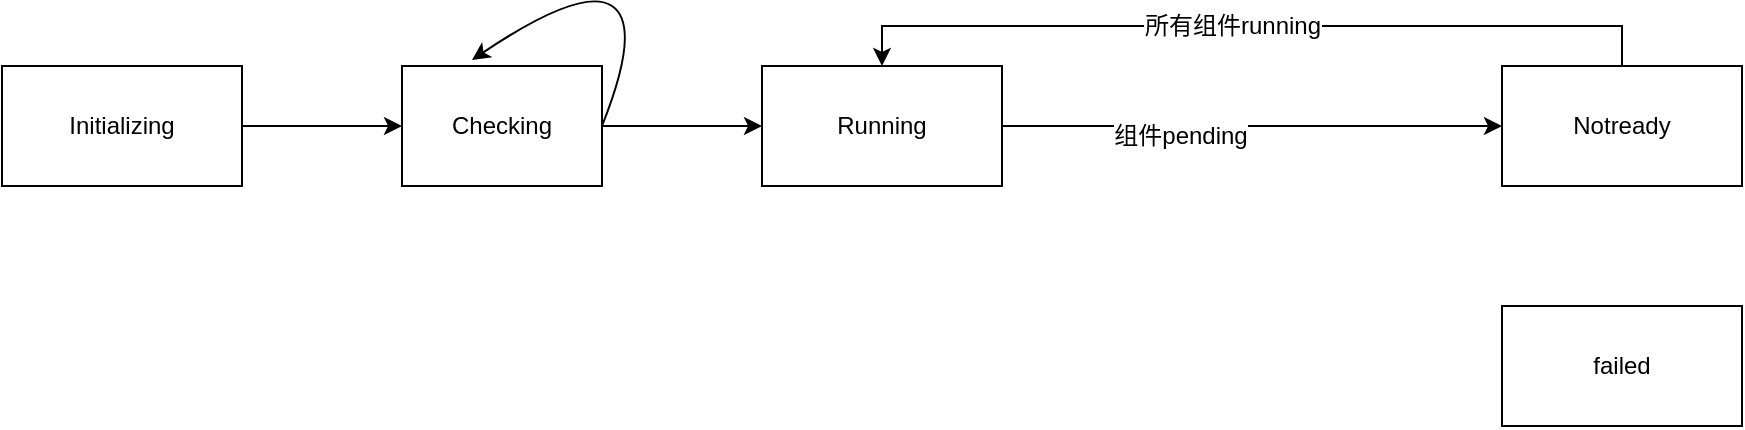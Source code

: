 <mxfile version="11.0.5" type="github"><diagram id="r-kbYr7mSIOgADatawjM" name="Page-1"><mxGraphModel dx="1422" dy="764" grid="1" gridSize="10" guides="1" tooltips="1" connect="1" arrows="1" fold="1" page="1" pageScale="1" pageWidth="827" pageHeight="1169" math="0" shadow="0"><root><mxCell id="0"/><mxCell id="1" parent="0"/><mxCell id="SM13jEa4y6GVGrmoFR_a-5" style="edgeStyle=orthogonalEdgeStyle;rounded=0;orthogonalLoop=1;jettySize=auto;html=1;exitX=1;exitY=0.5;exitDx=0;exitDy=0;entryX=0;entryY=0.5;entryDx=0;entryDy=0;" edge="1" parent="1" source="SM13jEa4y6GVGrmoFR_a-1" target="SM13jEa4y6GVGrmoFR_a-2"><mxGeometry relative="1" as="geometry"/></mxCell><mxCell id="SM13jEa4y6GVGrmoFR_a-1" value="Initializing" style="rounded=0;whiteSpace=wrap;html=1;" vertex="1" parent="1"><mxGeometry x="50" y="190" width="120" height="60" as="geometry"/></mxCell><mxCell id="SM13jEa4y6GVGrmoFR_a-6" style="edgeStyle=orthogonalEdgeStyle;rounded=0;orthogonalLoop=1;jettySize=auto;html=1;entryX=0;entryY=0.5;entryDx=0;entryDy=0;" edge="1" parent="1" source="SM13jEa4y6GVGrmoFR_a-2" target="SM13jEa4y6GVGrmoFR_a-3"><mxGeometry relative="1" as="geometry"/></mxCell><mxCell id="SM13jEa4y6GVGrmoFR_a-2" value="Checking" style="rounded=0;whiteSpace=wrap;html=1;" vertex="1" parent="1"><mxGeometry x="250" y="190" width="100" height="60" as="geometry"/></mxCell><mxCell id="SM13jEa4y6GVGrmoFR_a-9" style="edgeStyle=orthogonalEdgeStyle;rounded=0;orthogonalLoop=1;jettySize=auto;html=1;" edge="1" parent="1" source="SM13jEa4y6GVGrmoFR_a-3" target="SM13jEa4y6GVGrmoFR_a-4"><mxGeometry relative="1" as="geometry"/></mxCell><mxCell id="SM13jEa4y6GVGrmoFR_a-13" value="组件pending" style="text;html=1;resizable=0;points=[];align=center;verticalAlign=middle;labelBackgroundColor=#ffffff;" vertex="1" connectable="0" parent="SM13jEa4y6GVGrmoFR_a-9"><mxGeometry x="-0.289" y="-5" relative="1" as="geometry"><mxPoint as="offset"/></mxGeometry></mxCell><mxCell id="SM13jEa4y6GVGrmoFR_a-3" value="Running" style="rounded=0;whiteSpace=wrap;html=1;" vertex="1" parent="1"><mxGeometry x="430" y="190" width="120" height="60" as="geometry"/></mxCell><mxCell id="SM13jEa4y6GVGrmoFR_a-11" style="edgeStyle=orthogonalEdgeStyle;rounded=0;orthogonalLoop=1;jettySize=auto;html=1;entryX=0.5;entryY=0;entryDx=0;entryDy=0;exitX=0.5;exitY=0;exitDx=0;exitDy=0;" edge="1" parent="1" source="SM13jEa4y6GVGrmoFR_a-4" target="SM13jEa4y6GVGrmoFR_a-3"><mxGeometry relative="1" as="geometry"><mxPoint x="590" y="150" as="targetPoint"/></mxGeometry></mxCell><mxCell id="SM13jEa4y6GVGrmoFR_a-14" value="所有组件running" style="text;html=1;resizable=0;points=[];align=center;verticalAlign=middle;labelBackgroundColor=#ffffff;" vertex="1" connectable="0" parent="SM13jEa4y6GVGrmoFR_a-11"><mxGeometry x="0.052" relative="1" as="geometry"><mxPoint as="offset"/></mxGeometry></mxCell><mxCell id="SM13jEa4y6GVGrmoFR_a-4" value="Notready" style="rounded=0;whiteSpace=wrap;html=1;" vertex="1" parent="1"><mxGeometry x="800" y="190" width="120" height="60" as="geometry"/></mxCell><mxCell id="SM13jEa4y6GVGrmoFR_a-8" value="" style="curved=1;endArrow=classic;html=1;exitX=1;exitY=0.5;exitDx=0;exitDy=0;entryX=0.35;entryY=-0.05;entryDx=0;entryDy=0;entryPerimeter=0;" edge="1" parent="1" source="SM13jEa4y6GVGrmoFR_a-2" target="SM13jEa4y6GVGrmoFR_a-2"><mxGeometry width="50" height="50" relative="1" as="geometry"><mxPoint x="370" y="140" as="sourcePoint"/><mxPoint x="420" y="90" as="targetPoint"/><Array as="points"><mxPoint x="370" y="170"/><mxPoint x="340" y="150"/></Array></mxGeometry></mxCell><mxCell id="SM13jEa4y6GVGrmoFR_a-17" value="failed" style="rounded=0;whiteSpace=wrap;html=1;" vertex="1" parent="1"><mxGeometry x="800" y="310" width="120" height="60" as="geometry"/></mxCell></root></mxGraphModel></diagram></mxfile>